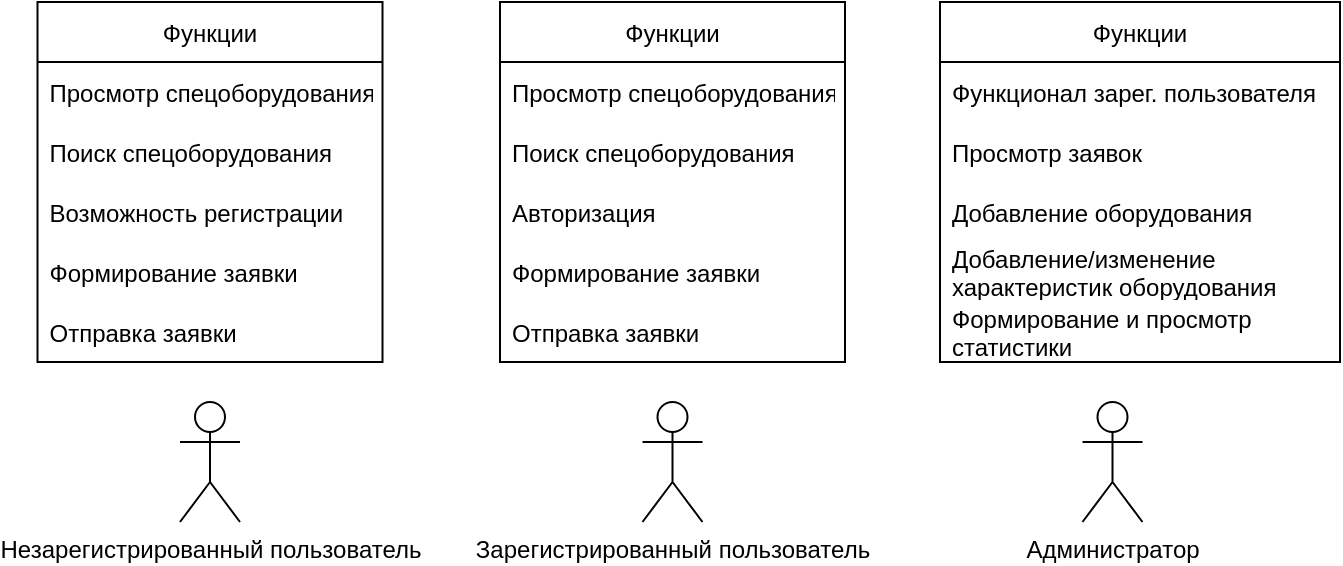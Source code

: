 <mxfile version="15.4.0" type="device"><diagram id="JBaiVc_2gPH45UcCx-p9" name="Страница 1"><mxGraphModel dx="813" dy="470" grid="1" gridSize="10" guides="1" tooltips="1" connect="1" arrows="1" fold="1" page="1" pageScale="1" pageWidth="827" pageHeight="1169" math="0" shadow="0"><root><mxCell id="0"/><mxCell id="1" parent="0"/><mxCell id="wWZ9BkhPoGCo5GjOpTfg-1" value="Незарегистрированный пользователь" style="shape=umlActor;verticalLabelPosition=bottom;verticalAlign=top;html=1;outlineConnect=0;" vertex="1" parent="1"><mxGeometry x="200" y="330" width="30" height="60" as="geometry"/></mxCell><mxCell id="wWZ9BkhPoGCo5GjOpTfg-5" value="Функции" style="swimlane;fontStyle=0;childLayout=stackLayout;horizontal=1;startSize=30;horizontalStack=0;resizeParent=1;resizeParentMax=0;resizeLast=0;collapsible=1;marginBottom=0;" vertex="1" parent="1"><mxGeometry x="128.75" y="130" width="172.5" height="180" as="geometry"/></mxCell><mxCell id="wWZ9BkhPoGCo5GjOpTfg-6" value="Просмотр спецоборудования" style="text;strokeColor=none;fillColor=none;align=left;verticalAlign=middle;spacingLeft=4;spacingRight=4;overflow=hidden;points=[[0,0.5],[1,0.5]];portConstraint=eastwest;rotatable=0;" vertex="1" parent="wWZ9BkhPoGCo5GjOpTfg-5"><mxGeometry y="30" width="172.5" height="30" as="geometry"/></mxCell><mxCell id="wWZ9BkhPoGCo5GjOpTfg-7" value="Поиск спецоборудования" style="text;strokeColor=none;fillColor=none;align=left;verticalAlign=middle;spacingLeft=4;spacingRight=4;overflow=hidden;points=[[0,0.5],[1,0.5]];portConstraint=eastwest;rotatable=0;" vertex="1" parent="wWZ9BkhPoGCo5GjOpTfg-5"><mxGeometry y="60" width="172.5" height="30" as="geometry"/></mxCell><mxCell id="wWZ9BkhPoGCo5GjOpTfg-9" value="Возможность регистрации" style="text;strokeColor=none;fillColor=none;align=left;verticalAlign=middle;spacingLeft=4;spacingRight=4;overflow=hidden;points=[[0,0.5],[1,0.5]];portConstraint=eastwest;rotatable=0;" vertex="1" parent="wWZ9BkhPoGCo5GjOpTfg-5"><mxGeometry y="90" width="172.5" height="30" as="geometry"/></mxCell><mxCell id="wWZ9BkhPoGCo5GjOpTfg-8" value="Формирование заявки" style="text;strokeColor=none;fillColor=none;align=left;verticalAlign=middle;spacingLeft=4;spacingRight=4;overflow=hidden;points=[[0,0.5],[1,0.5]];portConstraint=eastwest;rotatable=0;" vertex="1" parent="wWZ9BkhPoGCo5GjOpTfg-5"><mxGeometry y="120" width="172.5" height="30" as="geometry"/></mxCell><mxCell id="wWZ9BkhPoGCo5GjOpTfg-10" value="Отправка заявки" style="text;strokeColor=none;fillColor=none;align=left;verticalAlign=middle;spacingLeft=4;spacingRight=4;overflow=hidden;points=[[0,0.5],[1,0.5]];portConstraint=eastwest;rotatable=0;" vertex="1" parent="wWZ9BkhPoGCo5GjOpTfg-5"><mxGeometry y="150" width="172.5" height="30" as="geometry"/></mxCell><mxCell id="wWZ9BkhPoGCo5GjOpTfg-11" value="Зарегистрированный пользователь" style="shape=umlActor;verticalLabelPosition=bottom;verticalAlign=top;html=1;outlineConnect=0;" vertex="1" parent="1"><mxGeometry x="431.25" y="330" width="30" height="60" as="geometry"/></mxCell><mxCell id="wWZ9BkhPoGCo5GjOpTfg-12" value="Функции" style="swimlane;fontStyle=0;childLayout=stackLayout;horizontal=1;startSize=30;horizontalStack=0;resizeParent=1;resizeParentMax=0;resizeLast=0;collapsible=1;marginBottom=0;" vertex="1" parent="1"><mxGeometry x="360" y="130" width="172.5" height="180" as="geometry"/></mxCell><mxCell id="wWZ9BkhPoGCo5GjOpTfg-13" value="Просмотр спецоборудования" style="text;strokeColor=none;fillColor=none;align=left;verticalAlign=middle;spacingLeft=4;spacingRight=4;overflow=hidden;points=[[0,0.5],[1,0.5]];portConstraint=eastwest;rotatable=0;" vertex="1" parent="wWZ9BkhPoGCo5GjOpTfg-12"><mxGeometry y="30" width="172.5" height="30" as="geometry"/></mxCell><mxCell id="wWZ9BkhPoGCo5GjOpTfg-14" value="Поиск спецоборудования" style="text;strokeColor=none;fillColor=none;align=left;verticalAlign=middle;spacingLeft=4;spacingRight=4;overflow=hidden;points=[[0,0.5],[1,0.5]];portConstraint=eastwest;rotatable=0;" vertex="1" parent="wWZ9BkhPoGCo5GjOpTfg-12"><mxGeometry y="60" width="172.5" height="30" as="geometry"/></mxCell><mxCell id="wWZ9BkhPoGCo5GjOpTfg-15" value="Авторизация" style="text;strokeColor=none;fillColor=none;align=left;verticalAlign=middle;spacingLeft=4;spacingRight=4;overflow=hidden;points=[[0,0.5],[1,0.5]];portConstraint=eastwest;rotatable=0;" vertex="1" parent="wWZ9BkhPoGCo5GjOpTfg-12"><mxGeometry y="90" width="172.5" height="30" as="geometry"/></mxCell><mxCell id="wWZ9BkhPoGCo5GjOpTfg-16" value="Формирование заявки" style="text;strokeColor=none;fillColor=none;align=left;verticalAlign=middle;spacingLeft=4;spacingRight=4;overflow=hidden;points=[[0,0.5],[1,0.5]];portConstraint=eastwest;rotatable=0;" vertex="1" parent="wWZ9BkhPoGCo5GjOpTfg-12"><mxGeometry y="120" width="172.5" height="30" as="geometry"/></mxCell><mxCell id="wWZ9BkhPoGCo5GjOpTfg-17" value="Отправка заявки" style="text;strokeColor=none;fillColor=none;align=left;verticalAlign=middle;spacingLeft=4;spacingRight=4;overflow=hidden;points=[[0,0.5],[1,0.5]];portConstraint=eastwest;rotatable=0;" vertex="1" parent="wWZ9BkhPoGCo5GjOpTfg-12"><mxGeometry y="150" width="172.5" height="30" as="geometry"/></mxCell><mxCell id="wWZ9BkhPoGCo5GjOpTfg-18" value="Администратор" style="shape=umlActor;verticalLabelPosition=bottom;verticalAlign=top;html=1;outlineConnect=0;" vertex="1" parent="1"><mxGeometry x="651.25" y="330" width="30" height="60" as="geometry"/></mxCell><mxCell id="wWZ9BkhPoGCo5GjOpTfg-19" value="Функции" style="swimlane;fontStyle=0;childLayout=stackLayout;horizontal=1;startSize=30;horizontalStack=0;resizeParent=1;resizeParentMax=0;resizeLast=0;collapsible=1;marginBottom=0;" vertex="1" parent="1"><mxGeometry x="580" y="130" width="200" height="180" as="geometry"/></mxCell><mxCell id="wWZ9BkhPoGCo5GjOpTfg-20" value="Функционал зарег. пользователя" style="text;strokeColor=none;fillColor=none;align=left;verticalAlign=middle;spacingLeft=4;spacingRight=4;overflow=hidden;points=[[0,0.5],[1,0.5]];portConstraint=eastwest;rotatable=0;" vertex="1" parent="wWZ9BkhPoGCo5GjOpTfg-19"><mxGeometry y="30" width="200" height="30" as="geometry"/></mxCell><mxCell id="wWZ9BkhPoGCo5GjOpTfg-21" value="Просмотр заявок    " style="text;strokeColor=none;fillColor=none;align=left;verticalAlign=middle;spacingLeft=4;spacingRight=4;overflow=hidden;points=[[0,0.5],[1,0.5]];portConstraint=eastwest;rotatable=0;" vertex="1" parent="wWZ9BkhPoGCo5GjOpTfg-19"><mxGeometry y="60" width="200" height="30" as="geometry"/></mxCell><mxCell id="wWZ9BkhPoGCo5GjOpTfg-22" value="Добавление оборудования" style="text;strokeColor=none;fillColor=none;align=left;verticalAlign=middle;spacingLeft=4;spacingRight=4;overflow=hidden;points=[[0,0.5],[1,0.5]];portConstraint=eastwest;rotatable=0;" vertex="1" parent="wWZ9BkhPoGCo5GjOpTfg-19"><mxGeometry y="90" width="200" height="30" as="geometry"/></mxCell><mxCell id="wWZ9BkhPoGCo5GjOpTfg-23" value="Добавление/изменение&#10;характеристик оборудования" style="text;strokeColor=none;fillColor=none;align=left;verticalAlign=middle;spacingLeft=4;spacingRight=4;overflow=hidden;points=[[0,0.5],[1,0.5]];portConstraint=eastwest;rotatable=0;" vertex="1" parent="wWZ9BkhPoGCo5GjOpTfg-19"><mxGeometry y="120" width="200" height="30" as="geometry"/></mxCell><mxCell id="wWZ9BkhPoGCo5GjOpTfg-24" value="Формирование и просмотр &#10;статистики" style="text;strokeColor=none;fillColor=none;align=left;verticalAlign=middle;spacingLeft=4;spacingRight=4;overflow=hidden;points=[[0,0.5],[1,0.5]];portConstraint=eastwest;rotatable=0;" vertex="1" parent="wWZ9BkhPoGCo5GjOpTfg-19"><mxGeometry y="150" width="200" height="30" as="geometry"/></mxCell></root></mxGraphModel></diagram></mxfile>